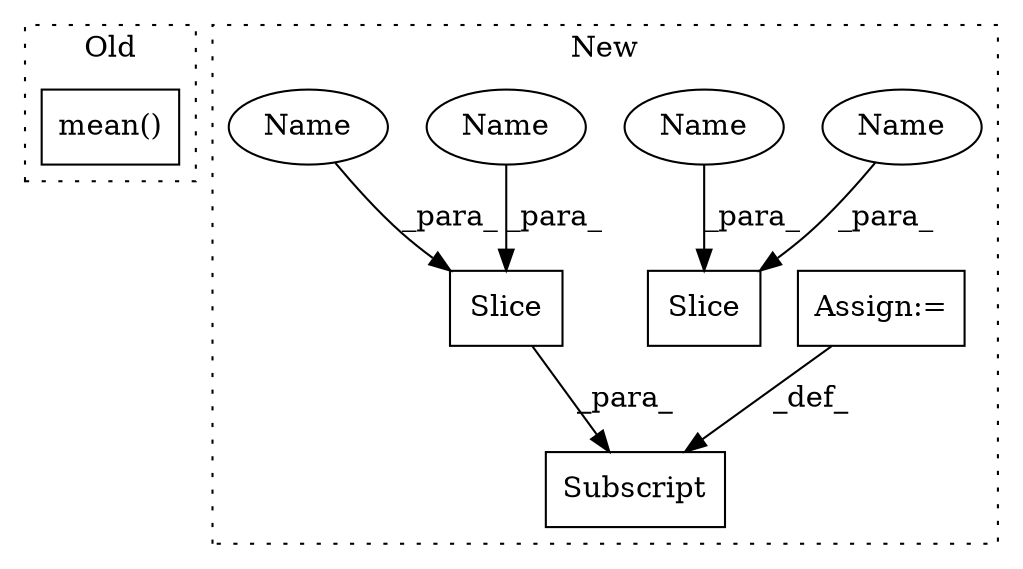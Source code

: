 digraph G {
subgraph cluster0 {
1 [label="mean()" a="75" s="10638" l="31" shape="box"];
label = "Old";
style="dotted";
}
subgraph cluster1 {
2 [label="Slice" a="80" s="11054" l="5" shape="box"];
3 [label="Subscript" a="63" s="11041,0" l="19,0" shape="box"];
4 [label="Slice" a="80" s="11406" l="5" shape="box"];
5 [label="Assign:=" a="68" s="11060" l="3" shape="box"];
6 [label="Name" a="87" s="11406" l="2" shape="ellipse"];
7 [label="Name" a="87" s="11054" l="2" shape="ellipse"];
8 [label="Name" a="87" s="11057" l="2" shape="ellipse"];
9 [label="Name" a="87" s="11409" l="2" shape="ellipse"];
label = "New";
style="dotted";
}
2 -> 3 [label="_para_"];
5 -> 3 [label="_def_"];
6 -> 4 [label="_para_"];
7 -> 2 [label="_para_"];
8 -> 2 [label="_para_"];
9 -> 4 [label="_para_"];
}
